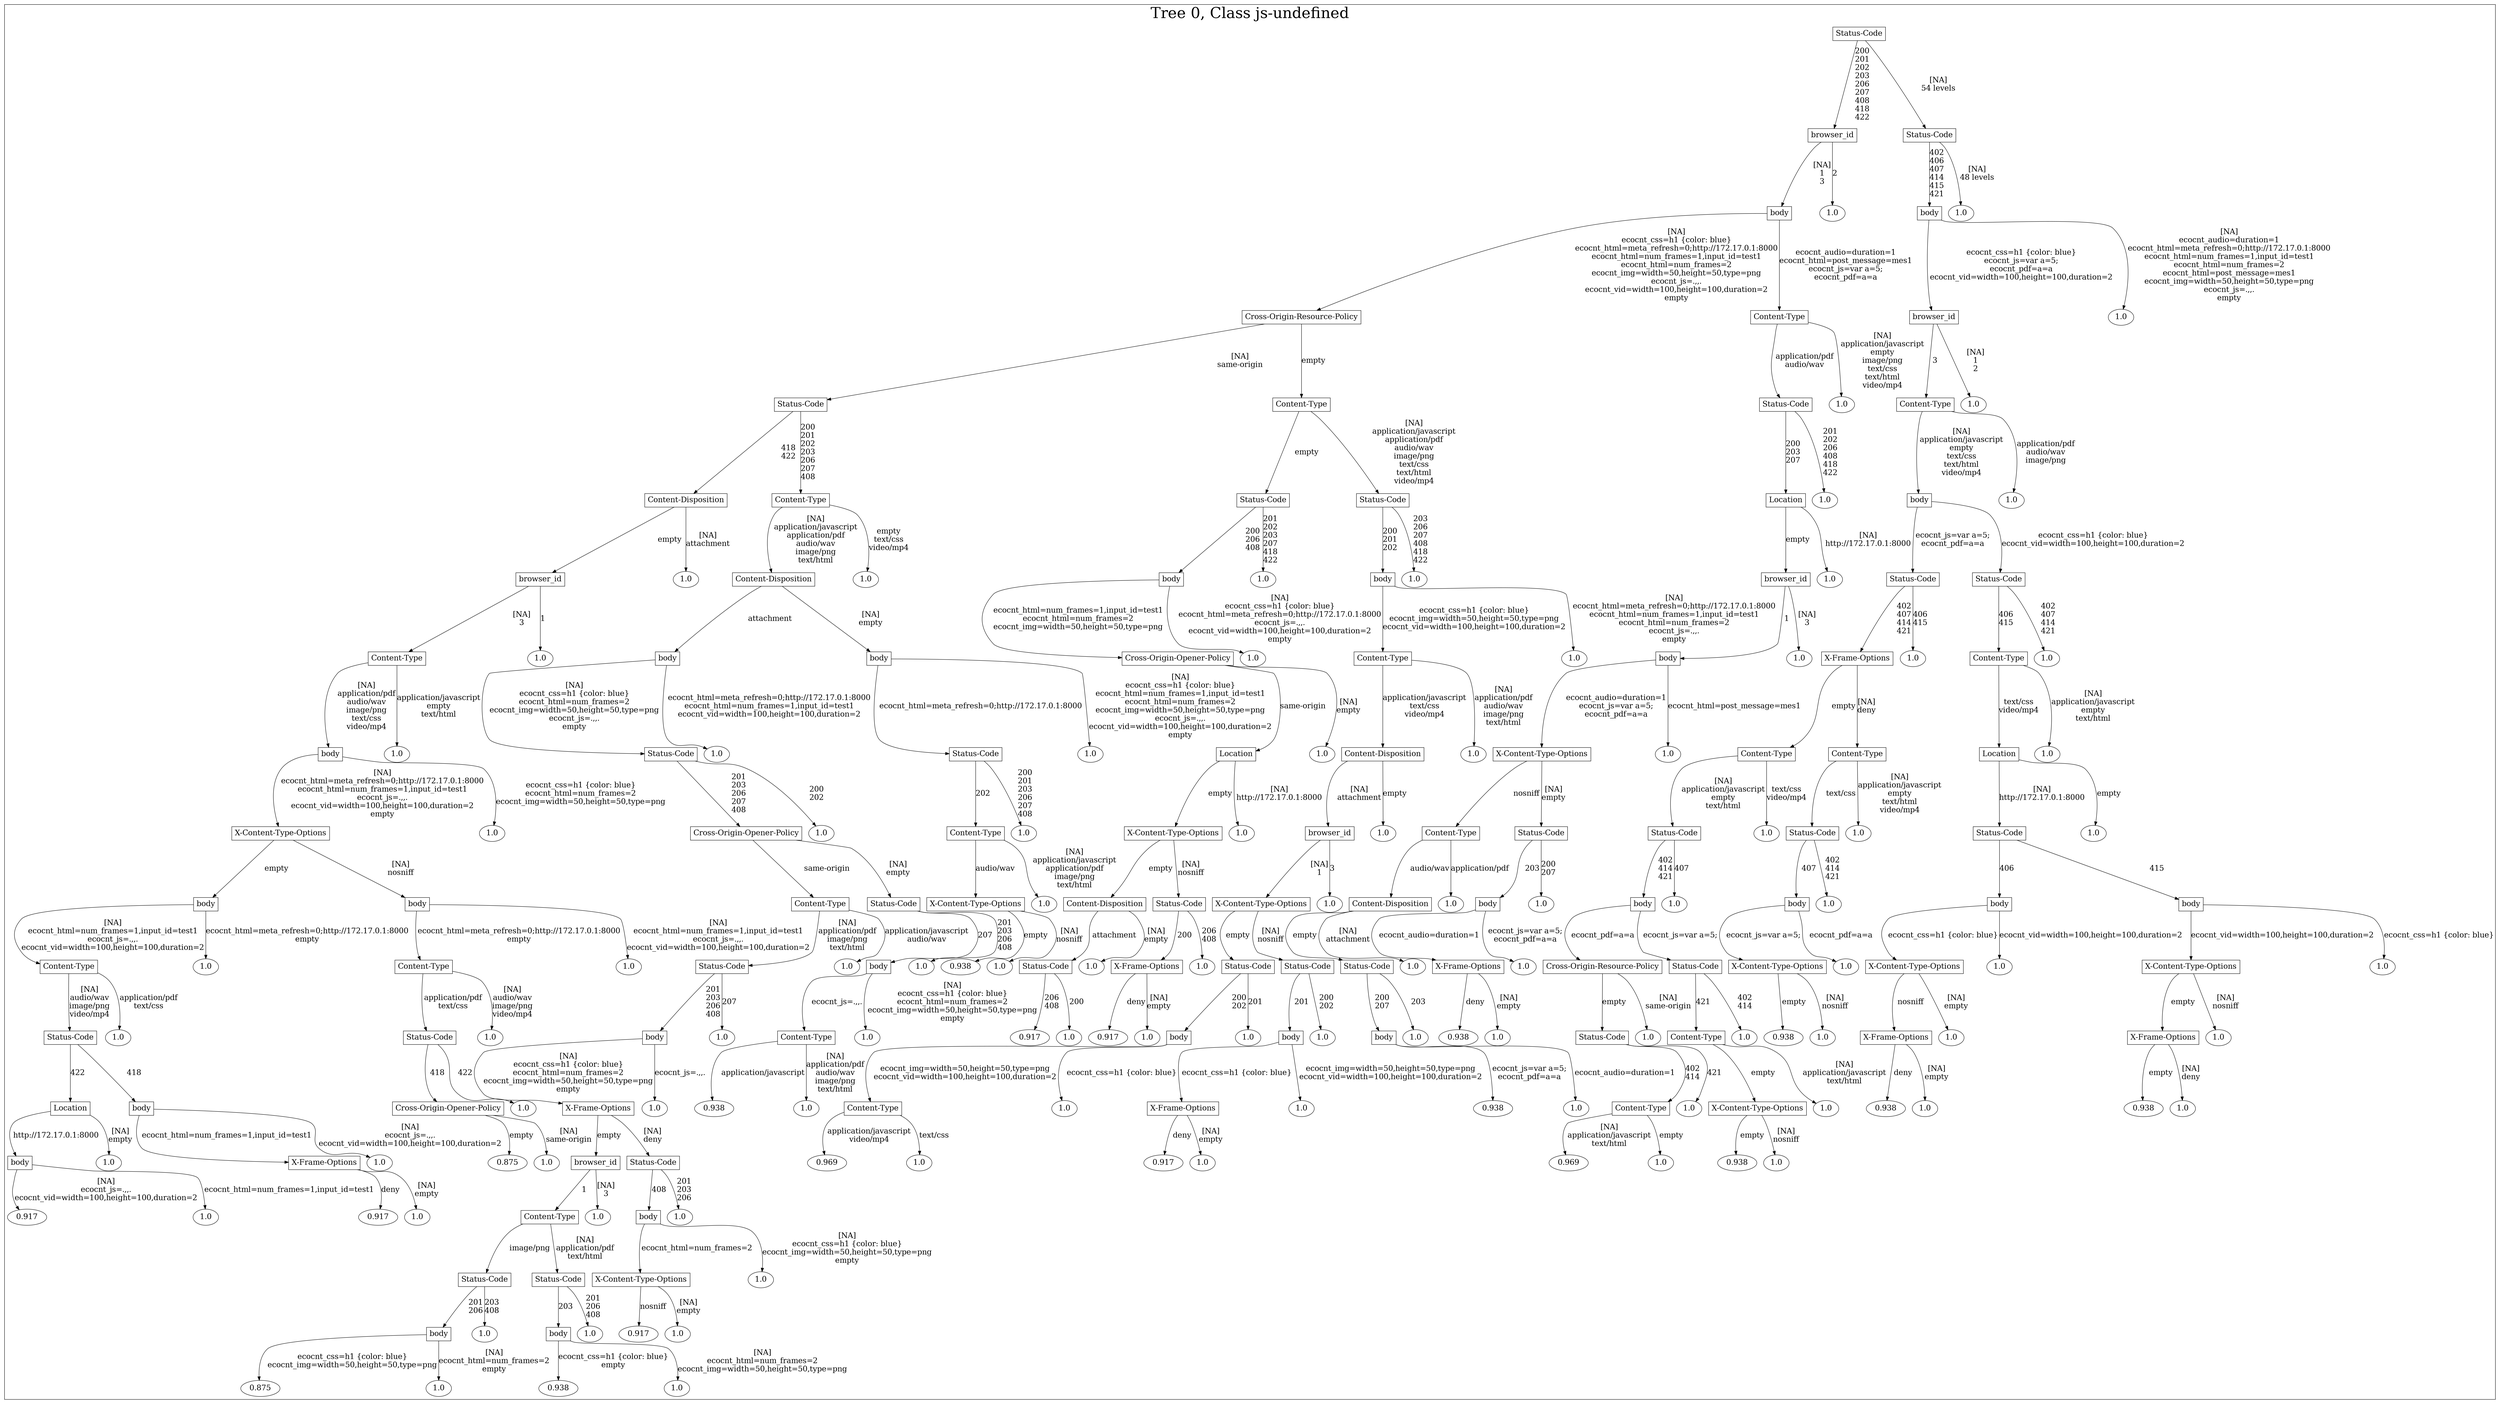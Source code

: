 /*
Generated by:
    http://https://github.com/h2oai/h2o-3/tree/master/h2o-genmodel/src/main/java/hex/genmodel/tools/PrintMojo.java
*/

/*
On a mac:

$ brew install graphviz
$ dot -Tpng file.gv -o file.png
$ open file.png
*/

digraph G {

subgraph cluster_0 {
/* Nodes */

/* Level 0 */
{
"SG_0_Node_0" [shape=box, fontsize=20, label="Status-Code"]
}

/* Level 1 */
{
"SG_0_Node_1" [shape=box, fontsize=20, label="browser_id"]
"SG_0_Node_2" [shape=box, fontsize=20, label="Status-Code"]
}

/* Level 2 */
{
"SG_0_Node_3" [shape=box, fontsize=20, label="body"]
"SG_0_Node_130" [fontsize=20, label="1.0"]
"SG_0_Node_4" [shape=box, fontsize=20, label="body"]
"SG_0_Node_131" [fontsize=20, label="1.0"]
}

/* Level 3 */
{
"SG_0_Node_5" [shape=box, fontsize=20, label="Cross-Origin-Resource-Policy"]
"SG_0_Node_6" [shape=box, fontsize=20, label="Content-Type"]
"SG_0_Node_7" [shape=box, fontsize=20, label="browser_id"]
"SG_0_Node_132" [fontsize=20, label="1.0"]
}

/* Level 4 */
{
"SG_0_Node_8" [shape=box, fontsize=20, label="Status-Code"]
"SG_0_Node_9" [shape=box, fontsize=20, label="Content-Type"]
"SG_0_Node_10" [shape=box, fontsize=20, label="Status-Code"]
"SG_0_Node_133" [fontsize=20, label="1.0"]
"SG_0_Node_11" [shape=box, fontsize=20, label="Content-Type"]
"SG_0_Node_134" [fontsize=20, label="1.0"]
}

/* Level 5 */
{
"SG_0_Node_12" [shape=box, fontsize=20, label="Content-Disposition"]
"SG_0_Node_13" [shape=box, fontsize=20, label="Content-Type"]
"SG_0_Node_14" [shape=box, fontsize=20, label="Status-Code"]
"SG_0_Node_15" [shape=box, fontsize=20, label="Status-Code"]
"SG_0_Node_16" [shape=box, fontsize=20, label="Location"]
"SG_0_Node_135" [fontsize=20, label="1.0"]
"SG_0_Node_17" [shape=box, fontsize=20, label="body"]
"SG_0_Node_136" [fontsize=20, label="1.0"]
}

/* Level 6 */
{
"SG_0_Node_18" [shape=box, fontsize=20, label="browser_id"]
"SG_0_Node_137" [fontsize=20, label="1.0"]
"SG_0_Node_19" [shape=box, fontsize=20, label="Content-Disposition"]
"SG_0_Node_138" [fontsize=20, label="1.0"]
"SG_0_Node_20" [shape=box, fontsize=20, label="body"]
"SG_0_Node_139" [fontsize=20, label="1.0"]
"SG_0_Node_21" [shape=box, fontsize=20, label="body"]
"SG_0_Node_140" [fontsize=20, label="1.0"]
"SG_0_Node_22" [shape=box, fontsize=20, label="browser_id"]
"SG_0_Node_141" [fontsize=20, label="1.0"]
"SG_0_Node_23" [shape=box, fontsize=20, label="Status-Code"]
"SG_0_Node_24" [shape=box, fontsize=20, label="Status-Code"]
}

/* Level 7 */
{
"SG_0_Node_25" [shape=box, fontsize=20, label="Content-Type"]
"SG_0_Node_142" [fontsize=20, label="1.0"]
"SG_0_Node_26" [shape=box, fontsize=20, label="body"]
"SG_0_Node_27" [shape=box, fontsize=20, label="body"]
"SG_0_Node_28" [shape=box, fontsize=20, label="Cross-Origin-Opener-Policy"]
"SG_0_Node_143" [fontsize=20, label="1.0"]
"SG_0_Node_29" [shape=box, fontsize=20, label="Content-Type"]
"SG_0_Node_144" [fontsize=20, label="1.0"]
"SG_0_Node_30" [shape=box, fontsize=20, label="body"]
"SG_0_Node_145" [fontsize=20, label="1.0"]
"SG_0_Node_31" [shape=box, fontsize=20, label="X-Frame-Options"]
"SG_0_Node_146" [fontsize=20, label="1.0"]
"SG_0_Node_32" [shape=box, fontsize=20, label="Content-Type"]
"SG_0_Node_147" [fontsize=20, label="1.0"]
}

/* Level 8 */
{
"SG_0_Node_33" [shape=box, fontsize=20, label="body"]
"SG_0_Node_148" [fontsize=20, label="1.0"]
"SG_0_Node_34" [shape=box, fontsize=20, label="Status-Code"]
"SG_0_Node_149" [fontsize=20, label="1.0"]
"SG_0_Node_35" [shape=box, fontsize=20, label="Status-Code"]
"SG_0_Node_150" [fontsize=20, label="1.0"]
"SG_0_Node_36" [shape=box, fontsize=20, label="Location"]
"SG_0_Node_151" [fontsize=20, label="1.0"]
"SG_0_Node_37" [shape=box, fontsize=20, label="Content-Disposition"]
"SG_0_Node_152" [fontsize=20, label="1.0"]
"SG_0_Node_38" [shape=box, fontsize=20, label="X-Content-Type-Options"]
"SG_0_Node_153" [fontsize=20, label="1.0"]
"SG_0_Node_39" [shape=box, fontsize=20, label="Content-Type"]
"SG_0_Node_40" [shape=box, fontsize=20, label="Content-Type"]
"SG_0_Node_41" [shape=box, fontsize=20, label="Location"]
"SG_0_Node_154" [fontsize=20, label="1.0"]
}

/* Level 9 */
{
"SG_0_Node_42" [shape=box, fontsize=20, label="X-Content-Type-Options"]
"SG_0_Node_155" [fontsize=20, label="1.0"]
"SG_0_Node_43" [shape=box, fontsize=20, label="Cross-Origin-Opener-Policy"]
"SG_0_Node_156" [fontsize=20, label="1.0"]
"SG_0_Node_44" [shape=box, fontsize=20, label="Content-Type"]
"SG_0_Node_157" [fontsize=20, label="1.0"]
"SG_0_Node_45" [shape=box, fontsize=20, label="X-Content-Type-Options"]
"SG_0_Node_158" [fontsize=20, label="1.0"]
"SG_0_Node_46" [shape=box, fontsize=20, label="browser_id"]
"SG_0_Node_159" [fontsize=20, label="1.0"]
"SG_0_Node_47" [shape=box, fontsize=20, label="Content-Type"]
"SG_0_Node_48" [shape=box, fontsize=20, label="Status-Code"]
"SG_0_Node_49" [shape=box, fontsize=20, label="Status-Code"]
"SG_0_Node_160" [fontsize=20, label="1.0"]
"SG_0_Node_50" [shape=box, fontsize=20, label="Status-Code"]
"SG_0_Node_161" [fontsize=20, label="1.0"]
"SG_0_Node_51" [shape=box, fontsize=20, label="Status-Code"]
"SG_0_Node_162" [fontsize=20, label="1.0"]
}

/* Level 10 */
{
"SG_0_Node_52" [shape=box, fontsize=20, label="body"]
"SG_0_Node_53" [shape=box, fontsize=20, label="body"]
"SG_0_Node_54" [shape=box, fontsize=20, label="Content-Type"]
"SG_0_Node_55" [shape=box, fontsize=20, label="Status-Code"]
"SG_0_Node_56" [shape=box, fontsize=20, label="X-Content-Type-Options"]
"SG_0_Node_163" [fontsize=20, label="1.0"]
"SG_0_Node_57" [shape=box, fontsize=20, label="Content-Disposition"]
"SG_0_Node_58" [shape=box, fontsize=20, label="Status-Code"]
"SG_0_Node_59" [shape=box, fontsize=20, label="X-Content-Type-Options"]
"SG_0_Node_164" [fontsize=20, label="1.0"]
"SG_0_Node_60" [shape=box, fontsize=20, label="Content-Disposition"]
"SG_0_Node_165" [fontsize=20, label="1.0"]
"SG_0_Node_61" [shape=box, fontsize=20, label="body"]
"SG_0_Node_166" [fontsize=20, label="1.0"]
"SG_0_Node_62" [shape=box, fontsize=20, label="body"]
"SG_0_Node_167" [fontsize=20, label="1.0"]
"SG_0_Node_63" [shape=box, fontsize=20, label="body"]
"SG_0_Node_168" [fontsize=20, label="1.0"]
"SG_0_Node_64" [shape=box, fontsize=20, label="body"]
"SG_0_Node_65" [shape=box, fontsize=20, label="body"]
}

/* Level 11 */
{
"SG_0_Node_66" [shape=box, fontsize=20, label="Content-Type"]
"SG_0_Node_169" [fontsize=20, label="1.0"]
"SG_0_Node_67" [shape=box, fontsize=20, label="Content-Type"]
"SG_0_Node_170" [fontsize=20, label="1.0"]
"SG_0_Node_68" [shape=box, fontsize=20, label="Status-Code"]
"SG_0_Node_171" [fontsize=20, label="1.0"]
"SG_0_Node_69" [shape=box, fontsize=20, label="body"]
"SG_0_Node_172" [fontsize=20, label="1.0"]
"SG_0_Node_173" [fontsize=20, label="0.938"]
"SG_0_Node_174" [fontsize=20, label="1.0"]
"SG_0_Node_71" [shape=box, fontsize=20, label="Status-Code"]
"SG_0_Node_175" [fontsize=20, label="1.0"]
"SG_0_Node_72" [shape=box, fontsize=20, label="X-Frame-Options"]
"SG_0_Node_176" [fontsize=20, label="1.0"]
"SG_0_Node_73" [shape=box, fontsize=20, label="Status-Code"]
"SG_0_Node_74" [shape=box, fontsize=20, label="Status-Code"]
"SG_0_Node_75" [shape=box, fontsize=20, label="Status-Code"]
"SG_0_Node_177" [fontsize=20, label="1.0"]
"SG_0_Node_76" [shape=box, fontsize=20, label="X-Frame-Options"]
"SG_0_Node_178" [fontsize=20, label="1.0"]
"SG_0_Node_77" [shape=box, fontsize=20, label="Cross-Origin-Resource-Policy"]
"SG_0_Node_78" [shape=box, fontsize=20, label="Status-Code"]
"SG_0_Node_79" [shape=box, fontsize=20, label="X-Content-Type-Options"]
"SG_0_Node_179" [fontsize=20, label="1.0"]
"SG_0_Node_80" [shape=box, fontsize=20, label="X-Content-Type-Options"]
"SG_0_Node_180" [fontsize=20, label="1.0"]
"SG_0_Node_81" [shape=box, fontsize=20, label="X-Content-Type-Options"]
"SG_0_Node_181" [fontsize=20, label="1.0"]
}

/* Level 12 */
{
"SG_0_Node_82" [shape=box, fontsize=20, label="Status-Code"]
"SG_0_Node_182" [fontsize=20, label="1.0"]
"SG_0_Node_83" [shape=box, fontsize=20, label="Status-Code"]
"SG_0_Node_183" [fontsize=20, label="1.0"]
"SG_0_Node_84" [shape=box, fontsize=20, label="body"]
"SG_0_Node_184" [fontsize=20, label="1.0"]
"SG_0_Node_85" [shape=box, fontsize=20, label="Content-Type"]
"SG_0_Node_185" [fontsize=20, label="1.0"]
"SG_0_Node_186" [fontsize=20, label="0.917"]
"SG_0_Node_187" [fontsize=20, label="1.0"]
"SG_0_Node_188" [fontsize=20, label="0.917"]
"SG_0_Node_189" [fontsize=20, label="1.0"]
"SG_0_Node_88" [shape=box, fontsize=20, label="body"]
"SG_0_Node_190" [fontsize=20, label="1.0"]
"SG_0_Node_89" [shape=box, fontsize=20, label="body"]
"SG_0_Node_191" [fontsize=20, label="1.0"]
"SG_0_Node_90" [shape=box, fontsize=20, label="body"]
"SG_0_Node_192" [fontsize=20, label="1.0"]
"SG_0_Node_193" [fontsize=20, label="0.938"]
"SG_0_Node_194" [fontsize=20, label="1.0"]
"SG_0_Node_92" [shape=box, fontsize=20, label="Status-Code"]
"SG_0_Node_195" [fontsize=20, label="1.0"]
"SG_0_Node_93" [shape=box, fontsize=20, label="Content-Type"]
"SG_0_Node_196" [fontsize=20, label="1.0"]
"SG_0_Node_197" [fontsize=20, label="0.938"]
"SG_0_Node_198" [fontsize=20, label="1.0"]
"SG_0_Node_95" [shape=box, fontsize=20, label="X-Frame-Options"]
"SG_0_Node_199" [fontsize=20, label="1.0"]
"SG_0_Node_96" [shape=box, fontsize=20, label="X-Frame-Options"]
"SG_0_Node_200" [fontsize=20, label="1.0"]
}

/* Level 13 */
{
"SG_0_Node_97" [shape=box, fontsize=20, label="Location"]
"SG_0_Node_98" [shape=box, fontsize=20, label="body"]
"SG_0_Node_99" [shape=box, fontsize=20, label="Cross-Origin-Opener-Policy"]
"SG_0_Node_201" [fontsize=20, label="1.0"]
"SG_0_Node_100" [shape=box, fontsize=20, label="X-Frame-Options"]
"SG_0_Node_202" [fontsize=20, label="1.0"]
"SG_0_Node_203" [fontsize=20, label="0.938"]
"SG_0_Node_204" [fontsize=20, label="1.0"]
"SG_0_Node_102" [shape=box, fontsize=20, label="Content-Type"]
"SG_0_Node_205" [fontsize=20, label="1.0"]
"SG_0_Node_103" [shape=box, fontsize=20, label="X-Frame-Options"]
"SG_0_Node_206" [fontsize=20, label="1.0"]
"SG_0_Node_207" [fontsize=20, label="0.938"]
"SG_0_Node_208" [fontsize=20, label="1.0"]
"SG_0_Node_105" [shape=box, fontsize=20, label="Content-Type"]
"SG_0_Node_209" [fontsize=20, label="1.0"]
"SG_0_Node_106" [shape=box, fontsize=20, label="X-Content-Type-Options"]
"SG_0_Node_210" [fontsize=20, label="1.0"]
"SG_0_Node_211" [fontsize=20, label="0.938"]
"SG_0_Node_212" [fontsize=20, label="1.0"]
"SG_0_Node_213" [fontsize=20, label="0.938"]
"SG_0_Node_214" [fontsize=20, label="1.0"]
}

/* Level 14 */
{
"SG_0_Node_109" [shape=box, fontsize=20, label="body"]
"SG_0_Node_215" [fontsize=20, label="1.0"]
"SG_0_Node_110" [shape=box, fontsize=20, label="X-Frame-Options"]
"SG_0_Node_216" [fontsize=20, label="1.0"]
"SG_0_Node_217" [fontsize=20, label="0.875"]
"SG_0_Node_218" [fontsize=20, label="1.0"]
"SG_0_Node_112" [shape=box, fontsize=20, label="browser_id"]
"SG_0_Node_113" [shape=box, fontsize=20, label="Status-Code"]
"SG_0_Node_219" [fontsize=20, label="0.969"]
"SG_0_Node_220" [fontsize=20, label="1.0"]
"SG_0_Node_221" [fontsize=20, label="0.917"]
"SG_0_Node_222" [fontsize=20, label="1.0"]
"SG_0_Node_223" [fontsize=20, label="0.969"]
"SG_0_Node_224" [fontsize=20, label="1.0"]
"SG_0_Node_225" [fontsize=20, label="0.938"]
"SG_0_Node_226" [fontsize=20, label="1.0"]
}

/* Level 15 */
{
"SG_0_Node_227" [fontsize=20, label="0.917"]
"SG_0_Node_228" [fontsize=20, label="1.0"]
"SG_0_Node_229" [fontsize=20, label="0.917"]
"SG_0_Node_230" [fontsize=20, label="1.0"]
"SG_0_Node_120" [shape=box, fontsize=20, label="Content-Type"]
"SG_0_Node_231" [fontsize=20, label="1.0"]
"SG_0_Node_121" [shape=box, fontsize=20, label="body"]
"SG_0_Node_232" [fontsize=20, label="1.0"]
}

/* Level 16 */
{
"SG_0_Node_122" [shape=box, fontsize=20, label="Status-Code"]
"SG_0_Node_123" [shape=box, fontsize=20, label="Status-Code"]
"SG_0_Node_124" [shape=box, fontsize=20, label="X-Content-Type-Options"]
"SG_0_Node_233" [fontsize=20, label="1.0"]
}

/* Level 17 */
{
"SG_0_Node_125" [shape=box, fontsize=20, label="body"]
"SG_0_Node_234" [fontsize=20, label="1.0"]
"SG_0_Node_126" [shape=box, fontsize=20, label="body"]
"SG_0_Node_235" [fontsize=20, label="1.0"]
"SG_0_Node_236" [fontsize=20, label="0.917"]
"SG_0_Node_237" [fontsize=20, label="1.0"]
}

/* Level 18 */
{
"SG_0_Node_238" [fontsize=20, label="0.875"]
"SG_0_Node_239" [fontsize=20, label="1.0"]
"SG_0_Node_240" [fontsize=20, label="0.938"]
"SG_0_Node_241" [fontsize=20, label="1.0"]
}

/* Edges */
"SG_0_Node_0" -> "SG_0_Node_1" [fontsize=20, label="200
201
202
203
206
207
408
418
422
"]
"SG_0_Node_0" -> "SG_0_Node_2" [fontsize=20, label="[NA]
54 levels
"]
"SG_0_Node_2" -> "SG_0_Node_4" [fontsize=20, label="402
406
407
414
415
421
"]
"SG_0_Node_2" -> "SG_0_Node_131" [fontsize=20, label="[NA]
48 levels
"]
"SG_0_Node_4" -> "SG_0_Node_7" [fontsize=20, label="ecocnt_css=h1 {color: blue}
ecocnt_js=var a=5;
ecocnt_pdf=a=a
ecocnt_vid=width=100,height=100,duration=2
"]
"SG_0_Node_4" -> "SG_0_Node_132" [fontsize=20, label="[NA]
ecocnt_audio=duration=1
ecocnt_html=meta_refresh=0;http://172.17.0.1:8000
ecocnt_html=num_frames=1,input_id=test1
ecocnt_html=num_frames=2
ecocnt_html=post_message=mes1
ecocnt_img=width=50,height=50,type=png
ecocnt_js=.,,.
empty
"]
"SG_0_Node_7" -> "SG_0_Node_11" [fontsize=20, label="3
"]
"SG_0_Node_7" -> "SG_0_Node_134" [fontsize=20, label="[NA]
1
2
"]
"SG_0_Node_11" -> "SG_0_Node_17" [fontsize=20, label="[NA]
application/javascript
empty
text/css
text/html
video/mp4
"]
"SG_0_Node_11" -> "SG_0_Node_136" [fontsize=20, label="application/pdf
audio/wav
image/png
"]
"SG_0_Node_17" -> "SG_0_Node_23" [fontsize=20, label="ecocnt_js=var a=5;
ecocnt_pdf=a=a
"]
"SG_0_Node_17" -> "SG_0_Node_24" [fontsize=20, label="ecocnt_css=h1 {color: blue}
ecocnt_vid=width=100,height=100,duration=2
"]
"SG_0_Node_24" -> "SG_0_Node_32" [fontsize=20, label="406
415
"]
"SG_0_Node_24" -> "SG_0_Node_147" [fontsize=20, label="402
407
414
421
"]
"SG_0_Node_32" -> "SG_0_Node_41" [fontsize=20, label="text/css
video/mp4
"]
"SG_0_Node_32" -> "SG_0_Node_154" [fontsize=20, label="[NA]
application/javascript
empty
text/html
"]
"SG_0_Node_41" -> "SG_0_Node_51" [fontsize=20, label="[NA]
http://172.17.0.1:8000
"]
"SG_0_Node_41" -> "SG_0_Node_162" [fontsize=20, label="empty
"]
"SG_0_Node_51" -> "SG_0_Node_64" [fontsize=20, label="406
"]
"SG_0_Node_51" -> "SG_0_Node_65" [fontsize=20, label="415
"]
"SG_0_Node_65" -> "SG_0_Node_81" [fontsize=20, label="ecocnt_vid=width=100,height=100,duration=2
"]
"SG_0_Node_65" -> "SG_0_Node_181" [fontsize=20, label="ecocnt_css=h1 {color: blue}
"]
"SG_0_Node_81" -> "SG_0_Node_96" [fontsize=20, label="empty
"]
"SG_0_Node_81" -> "SG_0_Node_200" [fontsize=20, label="[NA]
nosniff
"]
"SG_0_Node_96" -> "SG_0_Node_213" [fontsize=20, label="empty
"]
"SG_0_Node_96" -> "SG_0_Node_214" [fontsize=20, label="[NA]
deny
"]
"SG_0_Node_64" -> "SG_0_Node_80" [fontsize=20, label="ecocnt_css=h1 {color: blue}
"]
"SG_0_Node_64" -> "SG_0_Node_180" [fontsize=20, label="ecocnt_vid=width=100,height=100,duration=2
"]
"SG_0_Node_80" -> "SG_0_Node_95" [fontsize=20, label="nosniff
"]
"SG_0_Node_80" -> "SG_0_Node_199" [fontsize=20, label="[NA]
empty
"]
"SG_0_Node_95" -> "SG_0_Node_211" [fontsize=20, label="deny
"]
"SG_0_Node_95" -> "SG_0_Node_212" [fontsize=20, label="[NA]
empty
"]
"SG_0_Node_23" -> "SG_0_Node_31" [fontsize=20, label="402
407
414
421
"]
"SG_0_Node_23" -> "SG_0_Node_146" [fontsize=20, label="406
415
"]
"SG_0_Node_31" -> "SG_0_Node_39" [fontsize=20, label="empty
"]
"SG_0_Node_31" -> "SG_0_Node_40" [fontsize=20, label="[NA]
deny
"]
"SG_0_Node_40" -> "SG_0_Node_50" [fontsize=20, label="text/css
"]
"SG_0_Node_40" -> "SG_0_Node_161" [fontsize=20, label="[NA]
application/javascript
empty
text/html
video/mp4
"]
"SG_0_Node_50" -> "SG_0_Node_63" [fontsize=20, label="407
"]
"SG_0_Node_50" -> "SG_0_Node_168" [fontsize=20, label="402
414
421
"]
"SG_0_Node_63" -> "SG_0_Node_79" [fontsize=20, label="ecocnt_js=var a=5;
"]
"SG_0_Node_63" -> "SG_0_Node_179" [fontsize=20, label="ecocnt_pdf=a=a
"]
"SG_0_Node_79" -> "SG_0_Node_197" [fontsize=20, label="empty
"]
"SG_0_Node_79" -> "SG_0_Node_198" [fontsize=20, label="[NA]
nosniff
"]
"SG_0_Node_39" -> "SG_0_Node_49" [fontsize=20, label="[NA]
application/javascript
empty
text/html
"]
"SG_0_Node_39" -> "SG_0_Node_160" [fontsize=20, label="text/css
video/mp4
"]
"SG_0_Node_49" -> "SG_0_Node_62" [fontsize=20, label="402
414
421
"]
"SG_0_Node_49" -> "SG_0_Node_167" [fontsize=20, label="407
"]
"SG_0_Node_62" -> "SG_0_Node_77" [fontsize=20, label="ecocnt_pdf=a=a
"]
"SG_0_Node_62" -> "SG_0_Node_78" [fontsize=20, label="ecocnt_js=var a=5;
"]
"SG_0_Node_78" -> "SG_0_Node_93" [fontsize=20, label="421
"]
"SG_0_Node_78" -> "SG_0_Node_196" [fontsize=20, label="402
414
"]
"SG_0_Node_93" -> "SG_0_Node_106" [fontsize=20, label="empty
"]
"SG_0_Node_93" -> "SG_0_Node_210" [fontsize=20, label="[NA]
application/javascript
text/html
"]
"SG_0_Node_106" -> "SG_0_Node_225" [fontsize=20, label="empty
"]
"SG_0_Node_106" -> "SG_0_Node_226" [fontsize=20, label="[NA]
nosniff
"]
"SG_0_Node_77" -> "SG_0_Node_92" [fontsize=20, label="empty
"]
"SG_0_Node_77" -> "SG_0_Node_195" [fontsize=20, label="[NA]
same-origin
"]
"SG_0_Node_92" -> "SG_0_Node_105" [fontsize=20, label="402
414
"]
"SG_0_Node_92" -> "SG_0_Node_209" [fontsize=20, label="421
"]
"SG_0_Node_105" -> "SG_0_Node_223" [fontsize=20, label="[NA]
application/javascript
text/html
"]
"SG_0_Node_105" -> "SG_0_Node_224" [fontsize=20, label="empty
"]
"SG_0_Node_1" -> "SG_0_Node_3" [fontsize=20, label="[NA]
1
3
"]
"SG_0_Node_1" -> "SG_0_Node_130" [fontsize=20, label="2
"]
"SG_0_Node_3" -> "SG_0_Node_5" [fontsize=20, label="[NA]
ecocnt_css=h1 {color: blue}
ecocnt_html=meta_refresh=0;http://172.17.0.1:8000
ecocnt_html=num_frames=1,input_id=test1
ecocnt_html=num_frames=2
ecocnt_img=width=50,height=50,type=png
ecocnt_js=.,,.
ecocnt_vid=width=100,height=100,duration=2
empty
"]
"SG_0_Node_3" -> "SG_0_Node_6" [fontsize=20, label="ecocnt_audio=duration=1
ecocnt_html=post_message=mes1
ecocnt_js=var a=5;
ecocnt_pdf=a=a
"]
"SG_0_Node_6" -> "SG_0_Node_10" [fontsize=20, label="application/pdf
audio/wav
"]
"SG_0_Node_6" -> "SG_0_Node_133" [fontsize=20, label="[NA]
application/javascript
empty
image/png
text/css
text/html
video/mp4
"]
"SG_0_Node_10" -> "SG_0_Node_16" [fontsize=20, label="200
203
207
"]
"SG_0_Node_10" -> "SG_0_Node_135" [fontsize=20, label="201
202
206
408
418
422
"]
"SG_0_Node_16" -> "SG_0_Node_22" [fontsize=20, label="empty
"]
"SG_0_Node_16" -> "SG_0_Node_141" [fontsize=20, label="[NA]
http://172.17.0.1:8000
"]
"SG_0_Node_22" -> "SG_0_Node_30" [fontsize=20, label="1
"]
"SG_0_Node_22" -> "SG_0_Node_145" [fontsize=20, label="[NA]
3
"]
"SG_0_Node_30" -> "SG_0_Node_38" [fontsize=20, label="ecocnt_audio=duration=1
ecocnt_js=var a=5;
ecocnt_pdf=a=a
"]
"SG_0_Node_30" -> "SG_0_Node_153" [fontsize=20, label="ecocnt_html=post_message=mes1
"]
"SG_0_Node_38" -> "SG_0_Node_47" [fontsize=20, label="nosniff
"]
"SG_0_Node_38" -> "SG_0_Node_48" [fontsize=20, label="[NA]
empty
"]
"SG_0_Node_48" -> "SG_0_Node_61" [fontsize=20, label="203
"]
"SG_0_Node_48" -> "SG_0_Node_166" [fontsize=20, label="200
207
"]
"SG_0_Node_61" -> "SG_0_Node_76" [fontsize=20, label="ecocnt_audio=duration=1
"]
"SG_0_Node_61" -> "SG_0_Node_178" [fontsize=20, label="ecocnt_js=var a=5;
ecocnt_pdf=a=a
"]
"SG_0_Node_76" -> "SG_0_Node_193" [fontsize=20, label="deny
"]
"SG_0_Node_76" -> "SG_0_Node_194" [fontsize=20, label="[NA]
empty
"]
"SG_0_Node_47" -> "SG_0_Node_60" [fontsize=20, label="audio/wav
"]
"SG_0_Node_47" -> "SG_0_Node_165" [fontsize=20, label="application/pdf
"]
"SG_0_Node_60" -> "SG_0_Node_75" [fontsize=20, label="empty
"]
"SG_0_Node_60" -> "SG_0_Node_177" [fontsize=20, label="[NA]
attachment
"]
"SG_0_Node_75" -> "SG_0_Node_90" [fontsize=20, label="200
207
"]
"SG_0_Node_75" -> "SG_0_Node_192" [fontsize=20, label="203
"]
"SG_0_Node_90" -> "SG_0_Node_207" [fontsize=20, label="ecocnt_js=var a=5;
ecocnt_pdf=a=a
"]
"SG_0_Node_90" -> "SG_0_Node_208" [fontsize=20, label="ecocnt_audio=duration=1
"]
"SG_0_Node_5" -> "SG_0_Node_8" [fontsize=20, label="[NA]
same-origin
"]
"SG_0_Node_5" -> "SG_0_Node_9" [fontsize=20, label="empty
"]
"SG_0_Node_9" -> "SG_0_Node_14" [fontsize=20, label="empty
"]
"SG_0_Node_9" -> "SG_0_Node_15" [fontsize=20, label="[NA]
application/javascript
application/pdf
audio/wav
image/png
text/css
text/html
video/mp4
"]
"SG_0_Node_15" -> "SG_0_Node_21" [fontsize=20, label="200
201
202
"]
"SG_0_Node_15" -> "SG_0_Node_140" [fontsize=20, label="203
206
207
408
418
422
"]
"SG_0_Node_21" -> "SG_0_Node_29" [fontsize=20, label="ecocnt_css=h1 {color: blue}
ecocnt_img=width=50,height=50,type=png
ecocnt_vid=width=100,height=100,duration=2
"]
"SG_0_Node_21" -> "SG_0_Node_144" [fontsize=20, label="[NA]
ecocnt_html=meta_refresh=0;http://172.17.0.1:8000
ecocnt_html=num_frames=1,input_id=test1
ecocnt_html=num_frames=2
ecocnt_js=.,,.
empty
"]
"SG_0_Node_29" -> "SG_0_Node_37" [fontsize=20, label="application/javascript
text/css
video/mp4
"]
"SG_0_Node_29" -> "SG_0_Node_152" [fontsize=20, label="[NA]
application/pdf
audio/wav
image/png
text/html
"]
"SG_0_Node_37" -> "SG_0_Node_46" [fontsize=20, label="[NA]
attachment
"]
"SG_0_Node_37" -> "SG_0_Node_159" [fontsize=20, label="empty
"]
"SG_0_Node_46" -> "SG_0_Node_59" [fontsize=20, label="[NA]
1
"]
"SG_0_Node_46" -> "SG_0_Node_164" [fontsize=20, label="3
"]
"SG_0_Node_59" -> "SG_0_Node_73" [fontsize=20, label="empty
"]
"SG_0_Node_59" -> "SG_0_Node_74" [fontsize=20, label="[NA]
nosniff
"]
"SG_0_Node_74" -> "SG_0_Node_89" [fontsize=20, label="201
"]
"SG_0_Node_74" -> "SG_0_Node_191" [fontsize=20, label="200
202
"]
"SG_0_Node_89" -> "SG_0_Node_103" [fontsize=20, label="ecocnt_css=h1 {color: blue}
"]
"SG_0_Node_89" -> "SG_0_Node_206" [fontsize=20, label="ecocnt_img=width=50,height=50,type=png
ecocnt_vid=width=100,height=100,duration=2
"]
"SG_0_Node_103" -> "SG_0_Node_221" [fontsize=20, label="deny
"]
"SG_0_Node_103" -> "SG_0_Node_222" [fontsize=20, label="[NA]
empty
"]
"SG_0_Node_73" -> "SG_0_Node_88" [fontsize=20, label="200
202
"]
"SG_0_Node_73" -> "SG_0_Node_190" [fontsize=20, label="201
"]
"SG_0_Node_88" -> "SG_0_Node_102" [fontsize=20, label="ecocnt_img=width=50,height=50,type=png
ecocnt_vid=width=100,height=100,duration=2
"]
"SG_0_Node_88" -> "SG_0_Node_205" [fontsize=20, label="ecocnt_css=h1 {color: blue}
"]
"SG_0_Node_102" -> "SG_0_Node_219" [fontsize=20, label="application/javascript
video/mp4
"]
"SG_0_Node_102" -> "SG_0_Node_220" [fontsize=20, label="text/css
"]
"SG_0_Node_14" -> "SG_0_Node_20" [fontsize=20, label="200
206
408
"]
"SG_0_Node_14" -> "SG_0_Node_139" [fontsize=20, label="201
202
203
207
418
422
"]
"SG_0_Node_20" -> "SG_0_Node_28" [fontsize=20, label="ecocnt_html=num_frames=1,input_id=test1
ecocnt_html=num_frames=2
ecocnt_img=width=50,height=50,type=png
"]
"SG_0_Node_20" -> "SG_0_Node_143" [fontsize=20, label="[NA]
ecocnt_css=h1 {color: blue}
ecocnt_html=meta_refresh=0;http://172.17.0.1:8000
ecocnt_js=.,,.
ecocnt_vid=width=100,height=100,duration=2
empty
"]
"SG_0_Node_28" -> "SG_0_Node_36" [fontsize=20, label="same-origin
"]
"SG_0_Node_28" -> "SG_0_Node_151" [fontsize=20, label="[NA]
empty
"]
"SG_0_Node_36" -> "SG_0_Node_45" [fontsize=20, label="empty
"]
"SG_0_Node_36" -> "SG_0_Node_158" [fontsize=20, label="[NA]
http://172.17.0.1:8000
"]
"SG_0_Node_45" -> "SG_0_Node_57" [fontsize=20, label="empty
"]
"SG_0_Node_45" -> "SG_0_Node_58" [fontsize=20, label="[NA]
nosniff
"]
"SG_0_Node_58" -> "SG_0_Node_72" [fontsize=20, label="200
"]
"SG_0_Node_58" -> "SG_0_Node_176" [fontsize=20, label="206
408
"]
"SG_0_Node_72" -> "SG_0_Node_188" [fontsize=20, label="deny
"]
"SG_0_Node_72" -> "SG_0_Node_189" [fontsize=20, label="[NA]
empty
"]
"SG_0_Node_57" -> "SG_0_Node_71" [fontsize=20, label="attachment
"]
"SG_0_Node_57" -> "SG_0_Node_175" [fontsize=20, label="[NA]
empty
"]
"SG_0_Node_71" -> "SG_0_Node_186" [fontsize=20, label="206
408
"]
"SG_0_Node_71" -> "SG_0_Node_187" [fontsize=20, label="200
"]
"SG_0_Node_8" -> "SG_0_Node_12" [fontsize=20, label="418
422
"]
"SG_0_Node_8" -> "SG_0_Node_13" [fontsize=20, label="200
201
202
203
206
207
408
"]
"SG_0_Node_13" -> "SG_0_Node_19" [fontsize=20, label="[NA]
application/javascript
application/pdf
audio/wav
image/png
text/html
"]
"SG_0_Node_13" -> "SG_0_Node_138" [fontsize=20, label="empty
text/css
video/mp4
"]
"SG_0_Node_19" -> "SG_0_Node_26" [fontsize=20, label="attachment
"]
"SG_0_Node_19" -> "SG_0_Node_27" [fontsize=20, label="[NA]
empty
"]
"SG_0_Node_27" -> "SG_0_Node_35" [fontsize=20, label="ecocnt_html=meta_refresh=0;http://172.17.0.1:8000
"]
"SG_0_Node_27" -> "SG_0_Node_150" [fontsize=20, label="[NA]
ecocnt_css=h1 {color: blue}
ecocnt_html=num_frames=1,input_id=test1
ecocnt_html=num_frames=2
ecocnt_img=width=50,height=50,type=png
ecocnt_js=.,,.
ecocnt_vid=width=100,height=100,duration=2
empty
"]
"SG_0_Node_35" -> "SG_0_Node_44" [fontsize=20, label="202
"]
"SG_0_Node_35" -> "SG_0_Node_157" [fontsize=20, label="200
201
203
206
207
408
"]
"SG_0_Node_44" -> "SG_0_Node_56" [fontsize=20, label="audio/wav
"]
"SG_0_Node_44" -> "SG_0_Node_163" [fontsize=20, label="[NA]
application/javascript
application/pdf
image/png
text/html
"]
"SG_0_Node_56" -> "SG_0_Node_173" [fontsize=20, label="empty
"]
"SG_0_Node_56" -> "SG_0_Node_174" [fontsize=20, label="[NA]
nosniff
"]
"SG_0_Node_26" -> "SG_0_Node_34" [fontsize=20, label="[NA]
ecocnt_css=h1 {color: blue}
ecocnt_html=num_frames=2
ecocnt_img=width=50,height=50,type=png
ecocnt_js=.,,.
empty
"]
"SG_0_Node_26" -> "SG_0_Node_149" [fontsize=20, label="ecocnt_html=meta_refresh=0;http://172.17.0.1:8000
ecocnt_html=num_frames=1,input_id=test1
ecocnt_vid=width=100,height=100,duration=2
"]
"SG_0_Node_34" -> "SG_0_Node_43" [fontsize=20, label="201
203
206
207
408
"]
"SG_0_Node_34" -> "SG_0_Node_156" [fontsize=20, label="200
202
"]
"SG_0_Node_43" -> "SG_0_Node_54" [fontsize=20, label="same-origin
"]
"SG_0_Node_43" -> "SG_0_Node_55" [fontsize=20, label="[NA]
empty
"]
"SG_0_Node_55" -> "SG_0_Node_69" [fontsize=20, label="207
"]
"SG_0_Node_55" -> "SG_0_Node_172" [fontsize=20, label="201
203
206
408
"]
"SG_0_Node_69" -> "SG_0_Node_85" [fontsize=20, label="ecocnt_js=.,,.
"]
"SG_0_Node_69" -> "SG_0_Node_185" [fontsize=20, label="[NA]
ecocnt_css=h1 {color: blue}
ecocnt_html=num_frames=2
ecocnt_img=width=50,height=50,type=png
empty
"]
"SG_0_Node_85" -> "SG_0_Node_203" [fontsize=20, label="application/javascript
"]
"SG_0_Node_85" -> "SG_0_Node_204" [fontsize=20, label="[NA]
application/pdf
audio/wav
image/png
text/html
"]
"SG_0_Node_54" -> "SG_0_Node_68" [fontsize=20, label="[NA]
application/pdf
image/png
text/html
"]
"SG_0_Node_54" -> "SG_0_Node_171" [fontsize=20, label="application/javascript
audio/wav
"]
"SG_0_Node_68" -> "SG_0_Node_84" [fontsize=20, label="201
203
206
408
"]
"SG_0_Node_68" -> "SG_0_Node_184" [fontsize=20, label="207
"]
"SG_0_Node_84" -> "SG_0_Node_100" [fontsize=20, label="[NA]
ecocnt_css=h1 {color: blue}
ecocnt_html=num_frames=2
ecocnt_img=width=50,height=50,type=png
empty
"]
"SG_0_Node_84" -> "SG_0_Node_202" [fontsize=20, label="ecocnt_js=.,,.
"]
"SG_0_Node_100" -> "SG_0_Node_112" [fontsize=20, label="empty
"]
"SG_0_Node_100" -> "SG_0_Node_113" [fontsize=20, label="[NA]
deny
"]
"SG_0_Node_113" -> "SG_0_Node_121" [fontsize=20, label="408
"]
"SG_0_Node_113" -> "SG_0_Node_232" [fontsize=20, label="201
203
206
"]
"SG_0_Node_121" -> "SG_0_Node_124" [fontsize=20, label="ecocnt_html=num_frames=2
"]
"SG_0_Node_121" -> "SG_0_Node_233" [fontsize=20, label="[NA]
ecocnt_css=h1 {color: blue}
ecocnt_img=width=50,height=50,type=png
empty
"]
"SG_0_Node_124" -> "SG_0_Node_236" [fontsize=20, label="nosniff
"]
"SG_0_Node_124" -> "SG_0_Node_237" [fontsize=20, label="[NA]
empty
"]
"SG_0_Node_112" -> "SG_0_Node_120" [fontsize=20, label="1
"]
"SG_0_Node_112" -> "SG_0_Node_231" [fontsize=20, label="[NA]
3
"]
"SG_0_Node_120" -> "SG_0_Node_122" [fontsize=20, label="image/png
"]
"SG_0_Node_120" -> "SG_0_Node_123" [fontsize=20, label="[NA]
application/pdf
text/html
"]
"SG_0_Node_123" -> "SG_0_Node_126" [fontsize=20, label="203
"]
"SG_0_Node_123" -> "SG_0_Node_235" [fontsize=20, label="201
206
408
"]
"SG_0_Node_126" -> "SG_0_Node_240" [fontsize=20, label="ecocnt_css=h1 {color: blue}
empty
"]
"SG_0_Node_126" -> "SG_0_Node_241" [fontsize=20, label="[NA]
ecocnt_html=num_frames=2
ecocnt_img=width=50,height=50,type=png
"]
"SG_0_Node_122" -> "SG_0_Node_125" [fontsize=20, label="201
206
"]
"SG_0_Node_122" -> "SG_0_Node_234" [fontsize=20, label="203
408
"]
"SG_0_Node_125" -> "SG_0_Node_238" [fontsize=20, label="ecocnt_css=h1 {color: blue}
ecocnt_img=width=50,height=50,type=png
"]
"SG_0_Node_125" -> "SG_0_Node_239" [fontsize=20, label="[NA]
ecocnt_html=num_frames=2
empty
"]
"SG_0_Node_12" -> "SG_0_Node_18" [fontsize=20, label="empty
"]
"SG_0_Node_12" -> "SG_0_Node_137" [fontsize=20, label="[NA]
attachment
"]
"SG_0_Node_18" -> "SG_0_Node_25" [fontsize=20, label="[NA]
3
"]
"SG_0_Node_18" -> "SG_0_Node_142" [fontsize=20, label="1
"]
"SG_0_Node_25" -> "SG_0_Node_33" [fontsize=20, label="[NA]
application/pdf
audio/wav
image/png
text/css
video/mp4
"]
"SG_0_Node_25" -> "SG_0_Node_148" [fontsize=20, label="application/javascript
empty
text/html
"]
"SG_0_Node_33" -> "SG_0_Node_42" [fontsize=20, label="[NA]
ecocnt_html=meta_refresh=0;http://172.17.0.1:8000
ecocnt_html=num_frames=1,input_id=test1
ecocnt_js=.,,.
ecocnt_vid=width=100,height=100,duration=2
empty
"]
"SG_0_Node_33" -> "SG_0_Node_155" [fontsize=20, label="ecocnt_css=h1 {color: blue}
ecocnt_html=num_frames=2
ecocnt_img=width=50,height=50,type=png
"]
"SG_0_Node_42" -> "SG_0_Node_52" [fontsize=20, label="empty
"]
"SG_0_Node_42" -> "SG_0_Node_53" [fontsize=20, label="[NA]
nosniff
"]
"SG_0_Node_53" -> "SG_0_Node_67" [fontsize=20, label="ecocnt_html=meta_refresh=0;http://172.17.0.1:8000
empty
"]
"SG_0_Node_53" -> "SG_0_Node_170" [fontsize=20, label="[NA]
ecocnt_html=num_frames=1,input_id=test1
ecocnt_js=.,,.
ecocnt_vid=width=100,height=100,duration=2
"]
"SG_0_Node_67" -> "SG_0_Node_83" [fontsize=20, label="application/pdf
text/css
"]
"SG_0_Node_67" -> "SG_0_Node_183" [fontsize=20, label="[NA]
audio/wav
image/png
video/mp4
"]
"SG_0_Node_83" -> "SG_0_Node_99" [fontsize=20, label="418
"]
"SG_0_Node_83" -> "SG_0_Node_201" [fontsize=20, label="422
"]
"SG_0_Node_99" -> "SG_0_Node_217" [fontsize=20, label="empty
"]
"SG_0_Node_99" -> "SG_0_Node_218" [fontsize=20, label="[NA]
same-origin
"]
"SG_0_Node_52" -> "SG_0_Node_66" [fontsize=20, label="[NA]
ecocnt_html=num_frames=1,input_id=test1
ecocnt_js=.,,.
ecocnt_vid=width=100,height=100,duration=2
"]
"SG_0_Node_52" -> "SG_0_Node_169" [fontsize=20, label="ecocnt_html=meta_refresh=0;http://172.17.0.1:8000
empty
"]
"SG_0_Node_66" -> "SG_0_Node_82" [fontsize=20, label="[NA]
audio/wav
image/png
video/mp4
"]
"SG_0_Node_66" -> "SG_0_Node_182" [fontsize=20, label="application/pdf
text/css
"]
"SG_0_Node_82" -> "SG_0_Node_97" [fontsize=20, label="422
"]
"SG_0_Node_82" -> "SG_0_Node_98" [fontsize=20, label="418
"]
"SG_0_Node_98" -> "SG_0_Node_110" [fontsize=20, label="ecocnt_html=num_frames=1,input_id=test1
"]
"SG_0_Node_98" -> "SG_0_Node_216" [fontsize=20, label="[NA]
ecocnt_js=.,,.
ecocnt_vid=width=100,height=100,duration=2
"]
"SG_0_Node_110" -> "SG_0_Node_229" [fontsize=20, label="deny
"]
"SG_0_Node_110" -> "SG_0_Node_230" [fontsize=20, label="[NA]
empty
"]
"SG_0_Node_97" -> "SG_0_Node_109" [fontsize=20, label="http://172.17.0.1:8000
"]
"SG_0_Node_97" -> "SG_0_Node_215" [fontsize=20, label="[NA]
empty
"]
"SG_0_Node_109" -> "SG_0_Node_227" [fontsize=20, label="[NA]
ecocnt_js=.,,.
ecocnt_vid=width=100,height=100,duration=2
"]
"SG_0_Node_109" -> "SG_0_Node_228" [fontsize=20, label="ecocnt_html=num_frames=1,input_id=test1
"]

fontsize=40
label="Tree 0, Class js-undefined"
}

}

